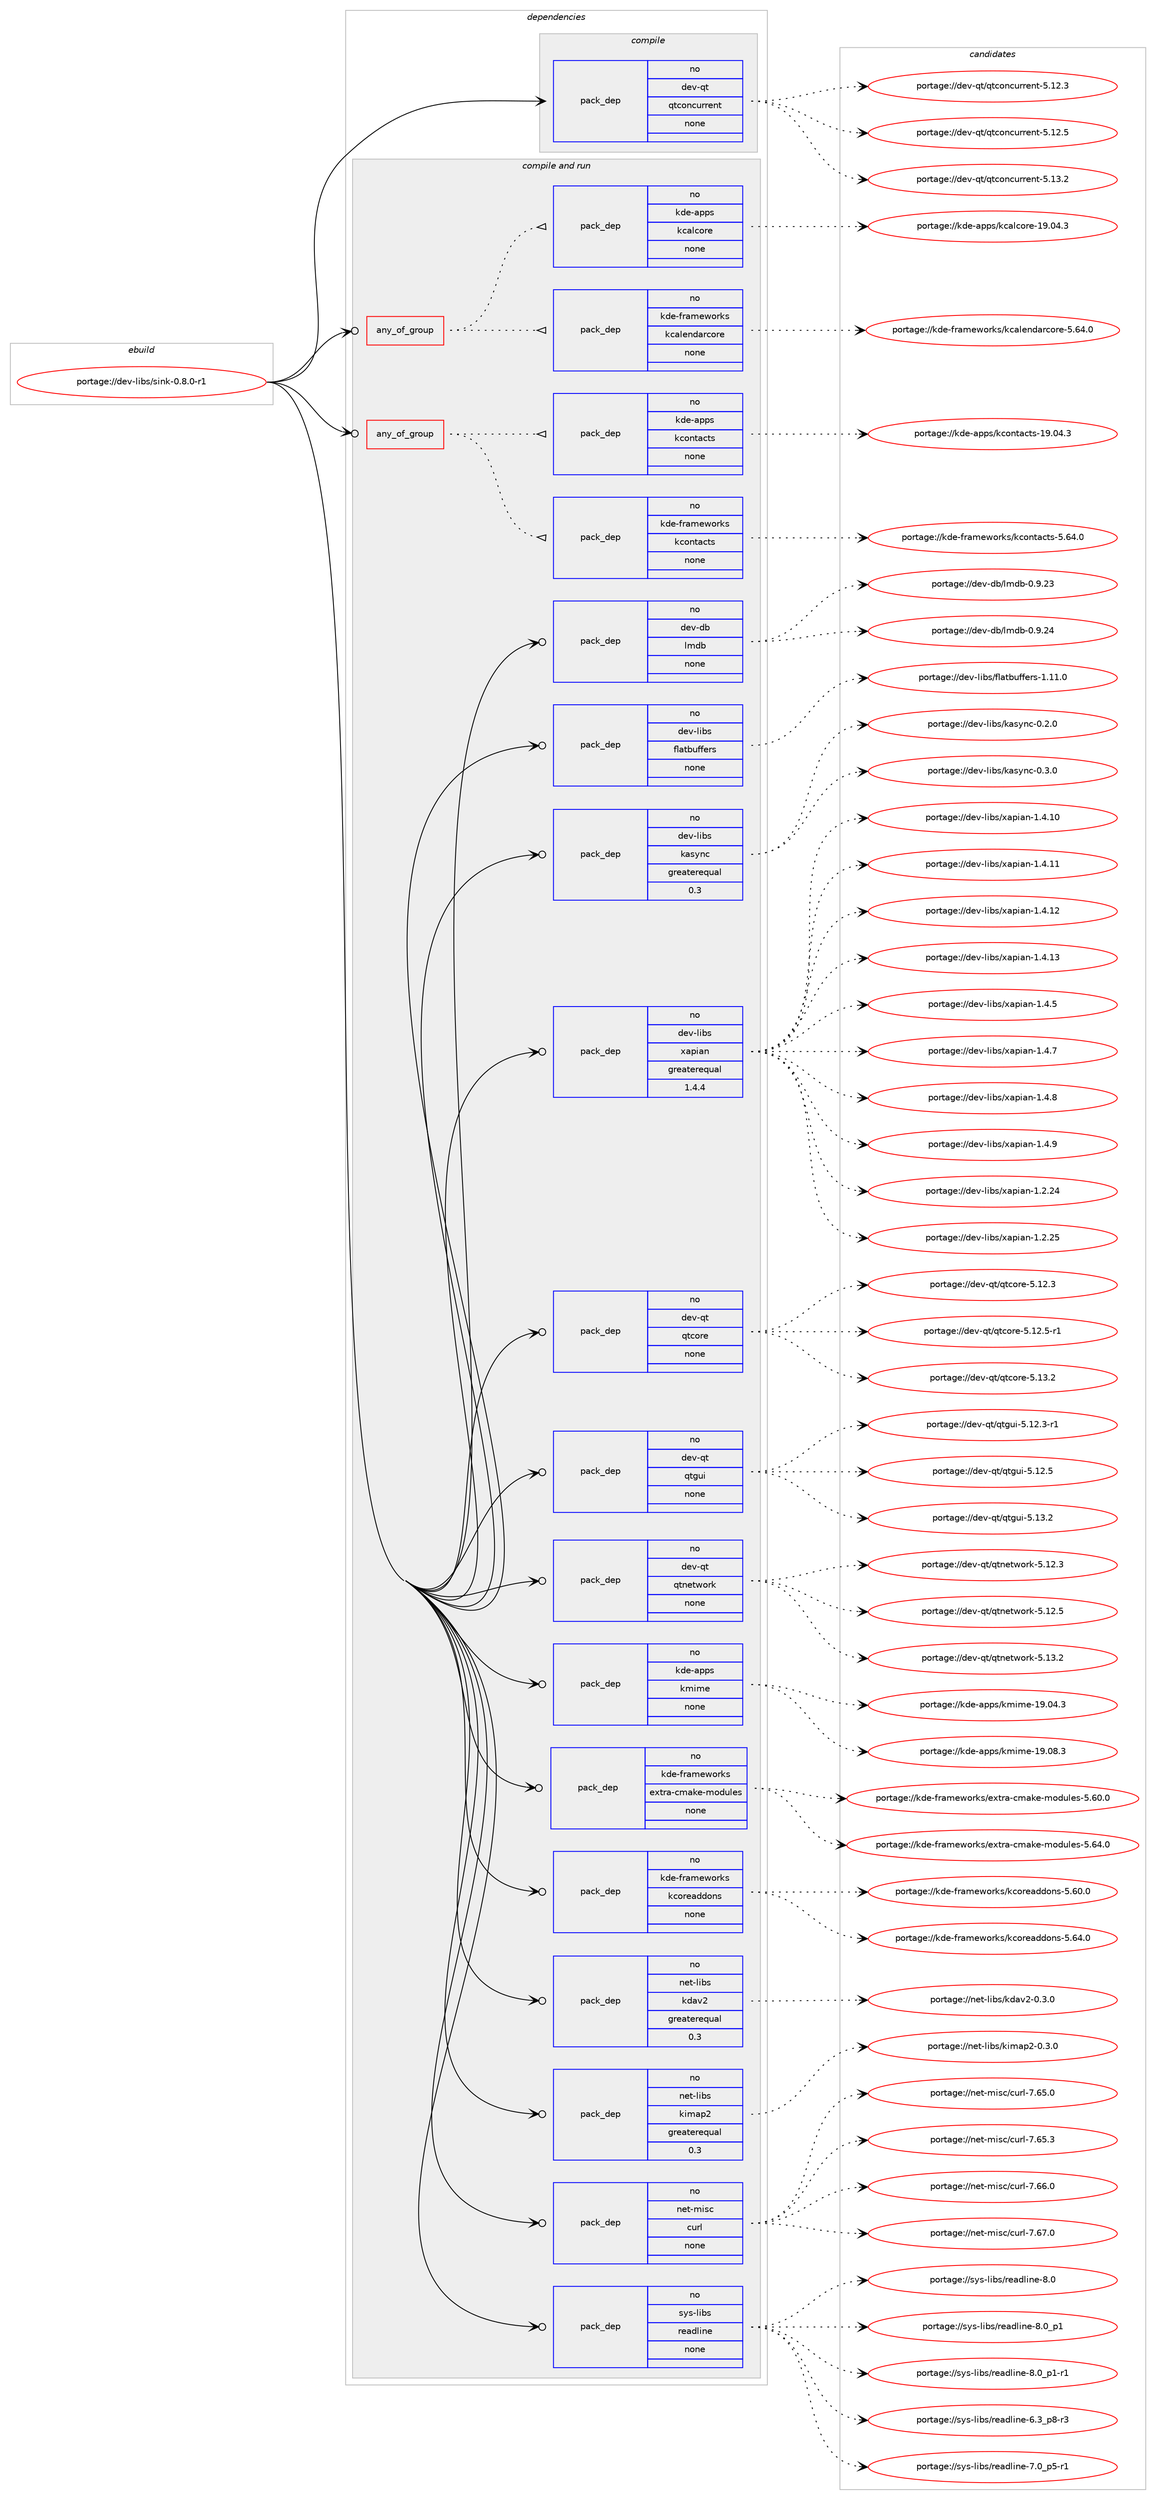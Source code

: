 digraph prolog {

# *************
# Graph options
# *************

newrank=true;
concentrate=true;
compound=true;
graph [rankdir=LR,fontname=Helvetica,fontsize=10,ranksep=1.5];#, ranksep=2.5, nodesep=0.2];
edge  [arrowhead=vee];
node  [fontname=Helvetica,fontsize=10];

# **********
# The ebuild
# **********

subgraph cluster_leftcol {
color=gray;
rank=same;
label=<<i>ebuild</i>>;
id [label="portage://dev-libs/sink-0.8.0-r1", color=red, width=4, href="../dev-libs/sink-0.8.0-r1.svg"];
}

# ****************
# The dependencies
# ****************

subgraph cluster_midcol {
color=gray;
label=<<i>dependencies</i>>;
subgraph cluster_compile {
fillcolor="#eeeeee";
style=filled;
label=<<i>compile</i>>;
subgraph pack78995 {
dependency103939 [label=<<TABLE BORDER="0" CELLBORDER="1" CELLSPACING="0" CELLPADDING="4" WIDTH="220"><TR><TD ROWSPAN="6" CELLPADDING="30">pack_dep</TD></TR><TR><TD WIDTH="110">no</TD></TR><TR><TD>dev-qt</TD></TR><TR><TD>qtconcurrent</TD></TR><TR><TD>none</TD></TR><TR><TD></TD></TR></TABLE>>, shape=none, color=blue];
}
id:e -> dependency103939:w [weight=20,style="solid",arrowhead="vee"];
}
subgraph cluster_compileandrun {
fillcolor="#eeeeee";
style=filled;
label=<<i>compile and run</i>>;
subgraph any3049 {
dependency103940 [label=<<TABLE BORDER="0" CELLBORDER="1" CELLSPACING="0" CELLPADDING="4"><TR><TD CELLPADDING="10">any_of_group</TD></TR></TABLE>>, shape=none, color=red];subgraph pack78996 {
dependency103941 [label=<<TABLE BORDER="0" CELLBORDER="1" CELLSPACING="0" CELLPADDING="4" WIDTH="220"><TR><TD ROWSPAN="6" CELLPADDING="30">pack_dep</TD></TR><TR><TD WIDTH="110">no</TD></TR><TR><TD>kde-frameworks</TD></TR><TR><TD>kcalendarcore</TD></TR><TR><TD>none</TD></TR><TR><TD></TD></TR></TABLE>>, shape=none, color=blue];
}
dependency103940:e -> dependency103941:w [weight=20,style="dotted",arrowhead="oinv"];
subgraph pack78997 {
dependency103942 [label=<<TABLE BORDER="0" CELLBORDER="1" CELLSPACING="0" CELLPADDING="4" WIDTH="220"><TR><TD ROWSPAN="6" CELLPADDING="30">pack_dep</TD></TR><TR><TD WIDTH="110">no</TD></TR><TR><TD>kde-apps</TD></TR><TR><TD>kcalcore</TD></TR><TR><TD>none</TD></TR><TR><TD></TD></TR></TABLE>>, shape=none, color=blue];
}
dependency103940:e -> dependency103942:w [weight=20,style="dotted",arrowhead="oinv"];
}
id:e -> dependency103940:w [weight=20,style="solid",arrowhead="odotvee"];
subgraph any3050 {
dependency103943 [label=<<TABLE BORDER="0" CELLBORDER="1" CELLSPACING="0" CELLPADDING="4"><TR><TD CELLPADDING="10">any_of_group</TD></TR></TABLE>>, shape=none, color=red];subgraph pack78998 {
dependency103944 [label=<<TABLE BORDER="0" CELLBORDER="1" CELLSPACING="0" CELLPADDING="4" WIDTH="220"><TR><TD ROWSPAN="6" CELLPADDING="30">pack_dep</TD></TR><TR><TD WIDTH="110">no</TD></TR><TR><TD>kde-frameworks</TD></TR><TR><TD>kcontacts</TD></TR><TR><TD>none</TD></TR><TR><TD></TD></TR></TABLE>>, shape=none, color=blue];
}
dependency103943:e -> dependency103944:w [weight=20,style="dotted",arrowhead="oinv"];
subgraph pack78999 {
dependency103945 [label=<<TABLE BORDER="0" CELLBORDER="1" CELLSPACING="0" CELLPADDING="4" WIDTH="220"><TR><TD ROWSPAN="6" CELLPADDING="30">pack_dep</TD></TR><TR><TD WIDTH="110">no</TD></TR><TR><TD>kde-apps</TD></TR><TR><TD>kcontacts</TD></TR><TR><TD>none</TD></TR><TR><TD></TD></TR></TABLE>>, shape=none, color=blue];
}
dependency103943:e -> dependency103945:w [weight=20,style="dotted",arrowhead="oinv"];
}
id:e -> dependency103943:w [weight=20,style="solid",arrowhead="odotvee"];
subgraph pack79000 {
dependency103946 [label=<<TABLE BORDER="0" CELLBORDER="1" CELLSPACING="0" CELLPADDING="4" WIDTH="220"><TR><TD ROWSPAN="6" CELLPADDING="30">pack_dep</TD></TR><TR><TD WIDTH="110">no</TD></TR><TR><TD>dev-db</TD></TR><TR><TD>lmdb</TD></TR><TR><TD>none</TD></TR><TR><TD></TD></TR></TABLE>>, shape=none, color=blue];
}
id:e -> dependency103946:w [weight=20,style="solid",arrowhead="odotvee"];
subgraph pack79001 {
dependency103947 [label=<<TABLE BORDER="0" CELLBORDER="1" CELLSPACING="0" CELLPADDING="4" WIDTH="220"><TR><TD ROWSPAN="6" CELLPADDING="30">pack_dep</TD></TR><TR><TD WIDTH="110">no</TD></TR><TR><TD>dev-libs</TD></TR><TR><TD>flatbuffers</TD></TR><TR><TD>none</TD></TR><TR><TD></TD></TR></TABLE>>, shape=none, color=blue];
}
id:e -> dependency103947:w [weight=20,style="solid",arrowhead="odotvee"];
subgraph pack79002 {
dependency103948 [label=<<TABLE BORDER="0" CELLBORDER="1" CELLSPACING="0" CELLPADDING="4" WIDTH="220"><TR><TD ROWSPAN="6" CELLPADDING="30">pack_dep</TD></TR><TR><TD WIDTH="110">no</TD></TR><TR><TD>dev-libs</TD></TR><TR><TD>kasync</TD></TR><TR><TD>greaterequal</TD></TR><TR><TD>0.3</TD></TR></TABLE>>, shape=none, color=blue];
}
id:e -> dependency103948:w [weight=20,style="solid",arrowhead="odotvee"];
subgraph pack79003 {
dependency103949 [label=<<TABLE BORDER="0" CELLBORDER="1" CELLSPACING="0" CELLPADDING="4" WIDTH="220"><TR><TD ROWSPAN="6" CELLPADDING="30">pack_dep</TD></TR><TR><TD WIDTH="110">no</TD></TR><TR><TD>dev-libs</TD></TR><TR><TD>xapian</TD></TR><TR><TD>greaterequal</TD></TR><TR><TD>1.4.4</TD></TR></TABLE>>, shape=none, color=blue];
}
id:e -> dependency103949:w [weight=20,style="solid",arrowhead="odotvee"];
subgraph pack79004 {
dependency103950 [label=<<TABLE BORDER="0" CELLBORDER="1" CELLSPACING="0" CELLPADDING="4" WIDTH="220"><TR><TD ROWSPAN="6" CELLPADDING="30">pack_dep</TD></TR><TR><TD WIDTH="110">no</TD></TR><TR><TD>dev-qt</TD></TR><TR><TD>qtcore</TD></TR><TR><TD>none</TD></TR><TR><TD></TD></TR></TABLE>>, shape=none, color=blue];
}
id:e -> dependency103950:w [weight=20,style="solid",arrowhead="odotvee"];
subgraph pack79005 {
dependency103951 [label=<<TABLE BORDER="0" CELLBORDER="1" CELLSPACING="0" CELLPADDING="4" WIDTH="220"><TR><TD ROWSPAN="6" CELLPADDING="30">pack_dep</TD></TR><TR><TD WIDTH="110">no</TD></TR><TR><TD>dev-qt</TD></TR><TR><TD>qtgui</TD></TR><TR><TD>none</TD></TR><TR><TD></TD></TR></TABLE>>, shape=none, color=blue];
}
id:e -> dependency103951:w [weight=20,style="solid",arrowhead="odotvee"];
subgraph pack79006 {
dependency103952 [label=<<TABLE BORDER="0" CELLBORDER="1" CELLSPACING="0" CELLPADDING="4" WIDTH="220"><TR><TD ROWSPAN="6" CELLPADDING="30">pack_dep</TD></TR><TR><TD WIDTH="110">no</TD></TR><TR><TD>dev-qt</TD></TR><TR><TD>qtnetwork</TD></TR><TR><TD>none</TD></TR><TR><TD></TD></TR></TABLE>>, shape=none, color=blue];
}
id:e -> dependency103952:w [weight=20,style="solid",arrowhead="odotvee"];
subgraph pack79007 {
dependency103953 [label=<<TABLE BORDER="0" CELLBORDER="1" CELLSPACING="0" CELLPADDING="4" WIDTH="220"><TR><TD ROWSPAN="6" CELLPADDING="30">pack_dep</TD></TR><TR><TD WIDTH="110">no</TD></TR><TR><TD>kde-apps</TD></TR><TR><TD>kmime</TD></TR><TR><TD>none</TD></TR><TR><TD></TD></TR></TABLE>>, shape=none, color=blue];
}
id:e -> dependency103953:w [weight=20,style="solid",arrowhead="odotvee"];
subgraph pack79008 {
dependency103954 [label=<<TABLE BORDER="0" CELLBORDER="1" CELLSPACING="0" CELLPADDING="4" WIDTH="220"><TR><TD ROWSPAN="6" CELLPADDING="30">pack_dep</TD></TR><TR><TD WIDTH="110">no</TD></TR><TR><TD>kde-frameworks</TD></TR><TR><TD>extra-cmake-modules</TD></TR><TR><TD>none</TD></TR><TR><TD></TD></TR></TABLE>>, shape=none, color=blue];
}
id:e -> dependency103954:w [weight=20,style="solid",arrowhead="odotvee"];
subgraph pack79009 {
dependency103955 [label=<<TABLE BORDER="0" CELLBORDER="1" CELLSPACING="0" CELLPADDING="4" WIDTH="220"><TR><TD ROWSPAN="6" CELLPADDING="30">pack_dep</TD></TR><TR><TD WIDTH="110">no</TD></TR><TR><TD>kde-frameworks</TD></TR><TR><TD>kcoreaddons</TD></TR><TR><TD>none</TD></TR><TR><TD></TD></TR></TABLE>>, shape=none, color=blue];
}
id:e -> dependency103955:w [weight=20,style="solid",arrowhead="odotvee"];
subgraph pack79010 {
dependency103956 [label=<<TABLE BORDER="0" CELLBORDER="1" CELLSPACING="0" CELLPADDING="4" WIDTH="220"><TR><TD ROWSPAN="6" CELLPADDING="30">pack_dep</TD></TR><TR><TD WIDTH="110">no</TD></TR><TR><TD>net-libs</TD></TR><TR><TD>kdav2</TD></TR><TR><TD>greaterequal</TD></TR><TR><TD>0.3</TD></TR></TABLE>>, shape=none, color=blue];
}
id:e -> dependency103956:w [weight=20,style="solid",arrowhead="odotvee"];
subgraph pack79011 {
dependency103957 [label=<<TABLE BORDER="0" CELLBORDER="1" CELLSPACING="0" CELLPADDING="4" WIDTH="220"><TR><TD ROWSPAN="6" CELLPADDING="30">pack_dep</TD></TR><TR><TD WIDTH="110">no</TD></TR><TR><TD>net-libs</TD></TR><TR><TD>kimap2</TD></TR><TR><TD>greaterequal</TD></TR><TR><TD>0.3</TD></TR></TABLE>>, shape=none, color=blue];
}
id:e -> dependency103957:w [weight=20,style="solid",arrowhead="odotvee"];
subgraph pack79012 {
dependency103958 [label=<<TABLE BORDER="0" CELLBORDER="1" CELLSPACING="0" CELLPADDING="4" WIDTH="220"><TR><TD ROWSPAN="6" CELLPADDING="30">pack_dep</TD></TR><TR><TD WIDTH="110">no</TD></TR><TR><TD>net-misc</TD></TR><TR><TD>curl</TD></TR><TR><TD>none</TD></TR><TR><TD></TD></TR></TABLE>>, shape=none, color=blue];
}
id:e -> dependency103958:w [weight=20,style="solid",arrowhead="odotvee"];
subgraph pack79013 {
dependency103959 [label=<<TABLE BORDER="0" CELLBORDER="1" CELLSPACING="0" CELLPADDING="4" WIDTH="220"><TR><TD ROWSPAN="6" CELLPADDING="30">pack_dep</TD></TR><TR><TD WIDTH="110">no</TD></TR><TR><TD>sys-libs</TD></TR><TR><TD>readline</TD></TR><TR><TD>none</TD></TR><TR><TD></TD></TR></TABLE>>, shape=none, color=blue];
}
id:e -> dependency103959:w [weight=20,style="solid",arrowhead="odotvee"];
}
subgraph cluster_run {
fillcolor="#eeeeee";
style=filled;
label=<<i>run</i>>;
}
}

# **************
# The candidates
# **************

subgraph cluster_choices {
rank=same;
color=gray;
label=<<i>candidates</i>>;

subgraph choice78995 {
color=black;
nodesep=1;
choiceportage1001011184511311647113116991111109911711411410111011645534649504651 [label="portage://dev-qt/qtconcurrent-5.12.3", color=red, width=4,href="../dev-qt/qtconcurrent-5.12.3.svg"];
choiceportage1001011184511311647113116991111109911711411410111011645534649504653 [label="portage://dev-qt/qtconcurrent-5.12.5", color=red, width=4,href="../dev-qt/qtconcurrent-5.12.5.svg"];
choiceportage1001011184511311647113116991111109911711411410111011645534649514650 [label="portage://dev-qt/qtconcurrent-5.13.2", color=red, width=4,href="../dev-qt/qtconcurrent-5.13.2.svg"];
dependency103939:e -> choiceportage1001011184511311647113116991111109911711411410111011645534649504651:w [style=dotted,weight="100"];
dependency103939:e -> choiceportage1001011184511311647113116991111109911711411410111011645534649504653:w [style=dotted,weight="100"];
dependency103939:e -> choiceportage1001011184511311647113116991111109911711411410111011645534649514650:w [style=dotted,weight="100"];
}
subgraph choice78996 {
color=black;
nodesep=1;
choiceportage1071001014510211497109101119111114107115471079997108101110100971149911111410145534654524648 [label="portage://kde-frameworks/kcalendarcore-5.64.0", color=red, width=4,href="../kde-frameworks/kcalendarcore-5.64.0.svg"];
dependency103941:e -> choiceportage1071001014510211497109101119111114107115471079997108101110100971149911111410145534654524648:w [style=dotted,weight="100"];
}
subgraph choice78997 {
color=black;
nodesep=1;
choiceportage1071001014597112112115471079997108991111141014549574648524651 [label="portage://kde-apps/kcalcore-19.04.3", color=red, width=4,href="../kde-apps/kcalcore-19.04.3.svg"];
dependency103942:e -> choiceportage1071001014597112112115471079997108991111141014549574648524651:w [style=dotted,weight="100"];
}
subgraph choice78998 {
color=black;
nodesep=1;
choiceportage10710010145102114971091011191111141071154710799111110116979911611545534654524648 [label="portage://kde-frameworks/kcontacts-5.64.0", color=red, width=4,href="../kde-frameworks/kcontacts-5.64.0.svg"];
dependency103944:e -> choiceportage10710010145102114971091011191111141071154710799111110116979911611545534654524648:w [style=dotted,weight="100"];
}
subgraph choice78999 {
color=black;
nodesep=1;
choiceportage1071001014597112112115471079911111011697991161154549574648524651 [label="portage://kde-apps/kcontacts-19.04.3", color=red, width=4,href="../kde-apps/kcontacts-19.04.3.svg"];
dependency103945:e -> choiceportage1071001014597112112115471079911111011697991161154549574648524651:w [style=dotted,weight="100"];
}
subgraph choice79000 {
color=black;
nodesep=1;
choiceportage1001011184510098471081091009845484657465051 [label="portage://dev-db/lmdb-0.9.23", color=red, width=4,href="../dev-db/lmdb-0.9.23.svg"];
choiceportage1001011184510098471081091009845484657465052 [label="portage://dev-db/lmdb-0.9.24", color=red, width=4,href="../dev-db/lmdb-0.9.24.svg"];
dependency103946:e -> choiceportage1001011184510098471081091009845484657465051:w [style=dotted,weight="100"];
dependency103946:e -> choiceportage1001011184510098471081091009845484657465052:w [style=dotted,weight="100"];
}
subgraph choice79001 {
color=black;
nodesep=1;
choiceportage100101118451081059811547102108971169811710210210111411545494649494648 [label="portage://dev-libs/flatbuffers-1.11.0", color=red, width=4,href="../dev-libs/flatbuffers-1.11.0.svg"];
dependency103947:e -> choiceportage100101118451081059811547102108971169811710210210111411545494649494648:w [style=dotted,weight="100"];
}
subgraph choice79002 {
color=black;
nodesep=1;
choiceportage1001011184510810598115471079711512111099454846504648 [label="portage://dev-libs/kasync-0.2.0", color=red, width=4,href="../dev-libs/kasync-0.2.0.svg"];
choiceportage1001011184510810598115471079711512111099454846514648 [label="portage://dev-libs/kasync-0.3.0", color=red, width=4,href="../dev-libs/kasync-0.3.0.svg"];
dependency103948:e -> choiceportage1001011184510810598115471079711512111099454846504648:w [style=dotted,weight="100"];
dependency103948:e -> choiceportage1001011184510810598115471079711512111099454846514648:w [style=dotted,weight="100"];
}
subgraph choice79003 {
color=black;
nodesep=1;
choiceportage100101118451081059811547120971121059711045494650465052 [label="portage://dev-libs/xapian-1.2.24", color=red, width=4,href="../dev-libs/xapian-1.2.24.svg"];
choiceportage100101118451081059811547120971121059711045494650465053 [label="portage://dev-libs/xapian-1.2.25", color=red, width=4,href="../dev-libs/xapian-1.2.25.svg"];
choiceportage100101118451081059811547120971121059711045494652464948 [label="portage://dev-libs/xapian-1.4.10", color=red, width=4,href="../dev-libs/xapian-1.4.10.svg"];
choiceportage100101118451081059811547120971121059711045494652464949 [label="portage://dev-libs/xapian-1.4.11", color=red, width=4,href="../dev-libs/xapian-1.4.11.svg"];
choiceportage100101118451081059811547120971121059711045494652464950 [label="portage://dev-libs/xapian-1.4.12", color=red, width=4,href="../dev-libs/xapian-1.4.12.svg"];
choiceportage100101118451081059811547120971121059711045494652464951 [label="portage://dev-libs/xapian-1.4.13", color=red, width=4,href="../dev-libs/xapian-1.4.13.svg"];
choiceportage1001011184510810598115471209711210597110454946524653 [label="portage://dev-libs/xapian-1.4.5", color=red, width=4,href="../dev-libs/xapian-1.4.5.svg"];
choiceportage1001011184510810598115471209711210597110454946524655 [label="portage://dev-libs/xapian-1.4.7", color=red, width=4,href="../dev-libs/xapian-1.4.7.svg"];
choiceportage1001011184510810598115471209711210597110454946524656 [label="portage://dev-libs/xapian-1.4.8", color=red, width=4,href="../dev-libs/xapian-1.4.8.svg"];
choiceportage1001011184510810598115471209711210597110454946524657 [label="portage://dev-libs/xapian-1.4.9", color=red, width=4,href="../dev-libs/xapian-1.4.9.svg"];
dependency103949:e -> choiceportage100101118451081059811547120971121059711045494650465052:w [style=dotted,weight="100"];
dependency103949:e -> choiceportage100101118451081059811547120971121059711045494650465053:w [style=dotted,weight="100"];
dependency103949:e -> choiceportage100101118451081059811547120971121059711045494652464948:w [style=dotted,weight="100"];
dependency103949:e -> choiceportage100101118451081059811547120971121059711045494652464949:w [style=dotted,weight="100"];
dependency103949:e -> choiceportage100101118451081059811547120971121059711045494652464950:w [style=dotted,weight="100"];
dependency103949:e -> choiceportage100101118451081059811547120971121059711045494652464951:w [style=dotted,weight="100"];
dependency103949:e -> choiceportage1001011184510810598115471209711210597110454946524653:w [style=dotted,weight="100"];
dependency103949:e -> choiceportage1001011184510810598115471209711210597110454946524655:w [style=dotted,weight="100"];
dependency103949:e -> choiceportage1001011184510810598115471209711210597110454946524656:w [style=dotted,weight="100"];
dependency103949:e -> choiceportage1001011184510810598115471209711210597110454946524657:w [style=dotted,weight="100"];
}
subgraph choice79004 {
color=black;
nodesep=1;
choiceportage10010111845113116471131169911111410145534649504651 [label="portage://dev-qt/qtcore-5.12.3", color=red, width=4,href="../dev-qt/qtcore-5.12.3.svg"];
choiceportage100101118451131164711311699111114101455346495046534511449 [label="portage://dev-qt/qtcore-5.12.5-r1", color=red, width=4,href="../dev-qt/qtcore-5.12.5-r1.svg"];
choiceportage10010111845113116471131169911111410145534649514650 [label="portage://dev-qt/qtcore-5.13.2", color=red, width=4,href="../dev-qt/qtcore-5.13.2.svg"];
dependency103950:e -> choiceportage10010111845113116471131169911111410145534649504651:w [style=dotted,weight="100"];
dependency103950:e -> choiceportage100101118451131164711311699111114101455346495046534511449:w [style=dotted,weight="100"];
dependency103950:e -> choiceportage10010111845113116471131169911111410145534649514650:w [style=dotted,weight="100"];
}
subgraph choice79005 {
color=black;
nodesep=1;
choiceportage1001011184511311647113116103117105455346495046514511449 [label="portage://dev-qt/qtgui-5.12.3-r1", color=red, width=4,href="../dev-qt/qtgui-5.12.3-r1.svg"];
choiceportage100101118451131164711311610311710545534649504653 [label="portage://dev-qt/qtgui-5.12.5", color=red, width=4,href="../dev-qt/qtgui-5.12.5.svg"];
choiceportage100101118451131164711311610311710545534649514650 [label="portage://dev-qt/qtgui-5.13.2", color=red, width=4,href="../dev-qt/qtgui-5.13.2.svg"];
dependency103951:e -> choiceportage1001011184511311647113116103117105455346495046514511449:w [style=dotted,weight="100"];
dependency103951:e -> choiceportage100101118451131164711311610311710545534649504653:w [style=dotted,weight="100"];
dependency103951:e -> choiceportage100101118451131164711311610311710545534649514650:w [style=dotted,weight="100"];
}
subgraph choice79006 {
color=black;
nodesep=1;
choiceportage100101118451131164711311611010111611911111410745534649504651 [label="portage://dev-qt/qtnetwork-5.12.3", color=red, width=4,href="../dev-qt/qtnetwork-5.12.3.svg"];
choiceportage100101118451131164711311611010111611911111410745534649504653 [label="portage://dev-qt/qtnetwork-5.12.5", color=red, width=4,href="../dev-qt/qtnetwork-5.12.5.svg"];
choiceportage100101118451131164711311611010111611911111410745534649514650 [label="portage://dev-qt/qtnetwork-5.13.2", color=red, width=4,href="../dev-qt/qtnetwork-5.13.2.svg"];
dependency103952:e -> choiceportage100101118451131164711311611010111611911111410745534649504651:w [style=dotted,weight="100"];
dependency103952:e -> choiceportage100101118451131164711311611010111611911111410745534649504653:w [style=dotted,weight="100"];
dependency103952:e -> choiceportage100101118451131164711311611010111611911111410745534649514650:w [style=dotted,weight="100"];
}
subgraph choice79007 {
color=black;
nodesep=1;
choiceportage1071001014597112112115471071091051091014549574648524651 [label="portage://kde-apps/kmime-19.04.3", color=red, width=4,href="../kde-apps/kmime-19.04.3.svg"];
choiceportage1071001014597112112115471071091051091014549574648564651 [label="portage://kde-apps/kmime-19.08.3", color=red, width=4,href="../kde-apps/kmime-19.08.3.svg"];
dependency103953:e -> choiceportage1071001014597112112115471071091051091014549574648524651:w [style=dotted,weight="100"];
dependency103953:e -> choiceportage1071001014597112112115471071091051091014549574648564651:w [style=dotted,weight="100"];
}
subgraph choice79008 {
color=black;
nodesep=1;
choiceportage107100101451021149710910111911111410711547101120116114974599109971071014510911110011710810111545534654484648 [label="portage://kde-frameworks/extra-cmake-modules-5.60.0", color=red, width=4,href="../kde-frameworks/extra-cmake-modules-5.60.0.svg"];
choiceportage107100101451021149710910111911111410711547101120116114974599109971071014510911110011710810111545534654524648 [label="portage://kde-frameworks/extra-cmake-modules-5.64.0", color=red, width=4,href="../kde-frameworks/extra-cmake-modules-5.64.0.svg"];
dependency103954:e -> choiceportage107100101451021149710910111911111410711547101120116114974599109971071014510911110011710810111545534654484648:w [style=dotted,weight="100"];
dependency103954:e -> choiceportage107100101451021149710910111911111410711547101120116114974599109971071014510911110011710810111545534654524648:w [style=dotted,weight="100"];
}
subgraph choice79009 {
color=black;
nodesep=1;
choiceportage107100101451021149710910111911111410711547107991111141019710010011111011545534654484648 [label="portage://kde-frameworks/kcoreaddons-5.60.0", color=red, width=4,href="../kde-frameworks/kcoreaddons-5.60.0.svg"];
choiceportage107100101451021149710910111911111410711547107991111141019710010011111011545534654524648 [label="portage://kde-frameworks/kcoreaddons-5.64.0", color=red, width=4,href="../kde-frameworks/kcoreaddons-5.64.0.svg"];
dependency103955:e -> choiceportage107100101451021149710910111911111410711547107991111141019710010011111011545534654484648:w [style=dotted,weight="100"];
dependency103955:e -> choiceportage107100101451021149710910111911111410711547107991111141019710010011111011545534654524648:w [style=dotted,weight="100"];
}
subgraph choice79010 {
color=black;
nodesep=1;
choiceportage1101011164510810598115471071009711850454846514648 [label="portage://net-libs/kdav2-0.3.0", color=red, width=4,href="../net-libs/kdav2-0.3.0.svg"];
dependency103956:e -> choiceportage1101011164510810598115471071009711850454846514648:w [style=dotted,weight="100"];
}
subgraph choice79011 {
color=black;
nodesep=1;
choiceportage1101011164510810598115471071051099711250454846514648 [label="portage://net-libs/kimap2-0.3.0", color=red, width=4,href="../net-libs/kimap2-0.3.0.svg"];
dependency103957:e -> choiceportage1101011164510810598115471071051099711250454846514648:w [style=dotted,weight="100"];
}
subgraph choice79012 {
color=black;
nodesep=1;
choiceportage1101011164510910511599479911711410845554654534648 [label="portage://net-misc/curl-7.65.0", color=red, width=4,href="../net-misc/curl-7.65.0.svg"];
choiceportage1101011164510910511599479911711410845554654534651 [label="portage://net-misc/curl-7.65.3", color=red, width=4,href="../net-misc/curl-7.65.3.svg"];
choiceportage1101011164510910511599479911711410845554654544648 [label="portage://net-misc/curl-7.66.0", color=red, width=4,href="../net-misc/curl-7.66.0.svg"];
choiceportage1101011164510910511599479911711410845554654554648 [label="portage://net-misc/curl-7.67.0", color=red, width=4,href="../net-misc/curl-7.67.0.svg"];
dependency103958:e -> choiceportage1101011164510910511599479911711410845554654534648:w [style=dotted,weight="100"];
dependency103958:e -> choiceportage1101011164510910511599479911711410845554654534651:w [style=dotted,weight="100"];
dependency103958:e -> choiceportage1101011164510910511599479911711410845554654544648:w [style=dotted,weight="100"];
dependency103958:e -> choiceportage1101011164510910511599479911711410845554654554648:w [style=dotted,weight="100"];
}
subgraph choice79013 {
color=black;
nodesep=1;
choiceportage115121115451081059811547114101971001081051101014554465195112564511451 [label="portage://sys-libs/readline-6.3_p8-r3", color=red, width=4,href="../sys-libs/readline-6.3_p8-r3.svg"];
choiceportage115121115451081059811547114101971001081051101014555464895112534511449 [label="portage://sys-libs/readline-7.0_p5-r1", color=red, width=4,href="../sys-libs/readline-7.0_p5-r1.svg"];
choiceportage1151211154510810598115471141019710010810511010145564648 [label="portage://sys-libs/readline-8.0", color=red, width=4,href="../sys-libs/readline-8.0.svg"];
choiceportage11512111545108105981154711410197100108105110101455646489511249 [label="portage://sys-libs/readline-8.0_p1", color=red, width=4,href="../sys-libs/readline-8.0_p1.svg"];
choiceportage115121115451081059811547114101971001081051101014556464895112494511449 [label="portage://sys-libs/readline-8.0_p1-r1", color=red, width=4,href="../sys-libs/readline-8.0_p1-r1.svg"];
dependency103959:e -> choiceportage115121115451081059811547114101971001081051101014554465195112564511451:w [style=dotted,weight="100"];
dependency103959:e -> choiceportage115121115451081059811547114101971001081051101014555464895112534511449:w [style=dotted,weight="100"];
dependency103959:e -> choiceportage1151211154510810598115471141019710010810511010145564648:w [style=dotted,weight="100"];
dependency103959:e -> choiceportage11512111545108105981154711410197100108105110101455646489511249:w [style=dotted,weight="100"];
dependency103959:e -> choiceportage115121115451081059811547114101971001081051101014556464895112494511449:w [style=dotted,weight="100"];
}
}

}
